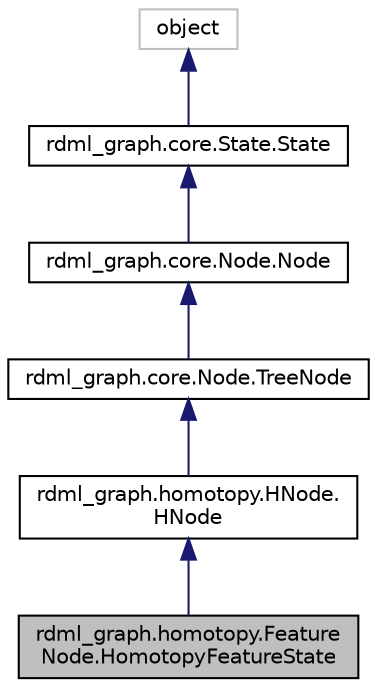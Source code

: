 digraph "rdml_graph.homotopy.FeatureNode.HomotopyFeatureState"
{
 // LATEX_PDF_SIZE
  edge [fontname="Helvetica",fontsize="10",labelfontname="Helvetica",labelfontsize="10"];
  node [fontname="Helvetica",fontsize="10",shape=record];
  Node1 [label="rdml_graph.homotopy.Feature\lNode.HomotopyFeatureState",height=0.2,width=0.4,color="black", fillcolor="grey75", style="filled", fontcolor="black",tooltip="A state that incapsulates the set of states of Homotopy and features."];
  Node2 -> Node1 [dir="back",color="midnightblue",fontsize="10",style="solid",fontname="Helvetica"];
  Node2 [label="rdml_graph.homotopy.HNode.\lHNode",height=0.2,width=0.4,color="black", fillcolor="white", style="filled",URL="$classrdml__graph_1_1homotopy_1_1HNode_1_1HNode.html",tooltip=" "];
  Node3 -> Node2 [dir="back",color="midnightblue",fontsize="10",style="solid",fontname="Helvetica"];
  Node3 [label="rdml_graph.core.Node.TreeNode",height=0.2,width=0.4,color="black", fillcolor="white", style="filled",URL="$classrdml__graph_1_1core_1_1Node_1_1TreeNode.html",tooltip="TreeNode class This class extends node with an additional pointer to it's parent for easy traversal."];
  Node4 -> Node3 [dir="back",color="midnightblue",fontsize="10",style="solid",fontname="Helvetica"];
  Node4 [label="rdml_graph.core.Node.Node",height=0.2,width=0.4,color="black", fillcolor="white", style="filled",URL="$classrdml__graph_1_1core_1_1Node_1_1Node.html",tooltip="Node class for a node of a graph structure."];
  Node5 -> Node4 [dir="back",color="midnightblue",fontsize="10",style="solid",fontname="Helvetica"];
  Node5 [label="rdml_graph.core.State.State",height=0.2,width=0.4,color="black", fillcolor="white", style="filled",URL="$classrdml__graph_1_1core_1_1State_1_1State.html",tooltip="The generic State object for searches."];
  Node6 -> Node5 [dir="back",color="midnightblue",fontsize="10",style="solid",fontname="Helvetica"];
  Node6 [label="object",height=0.2,width=0.4,color="grey75", fillcolor="white", style="filled",tooltip=" "];
}
